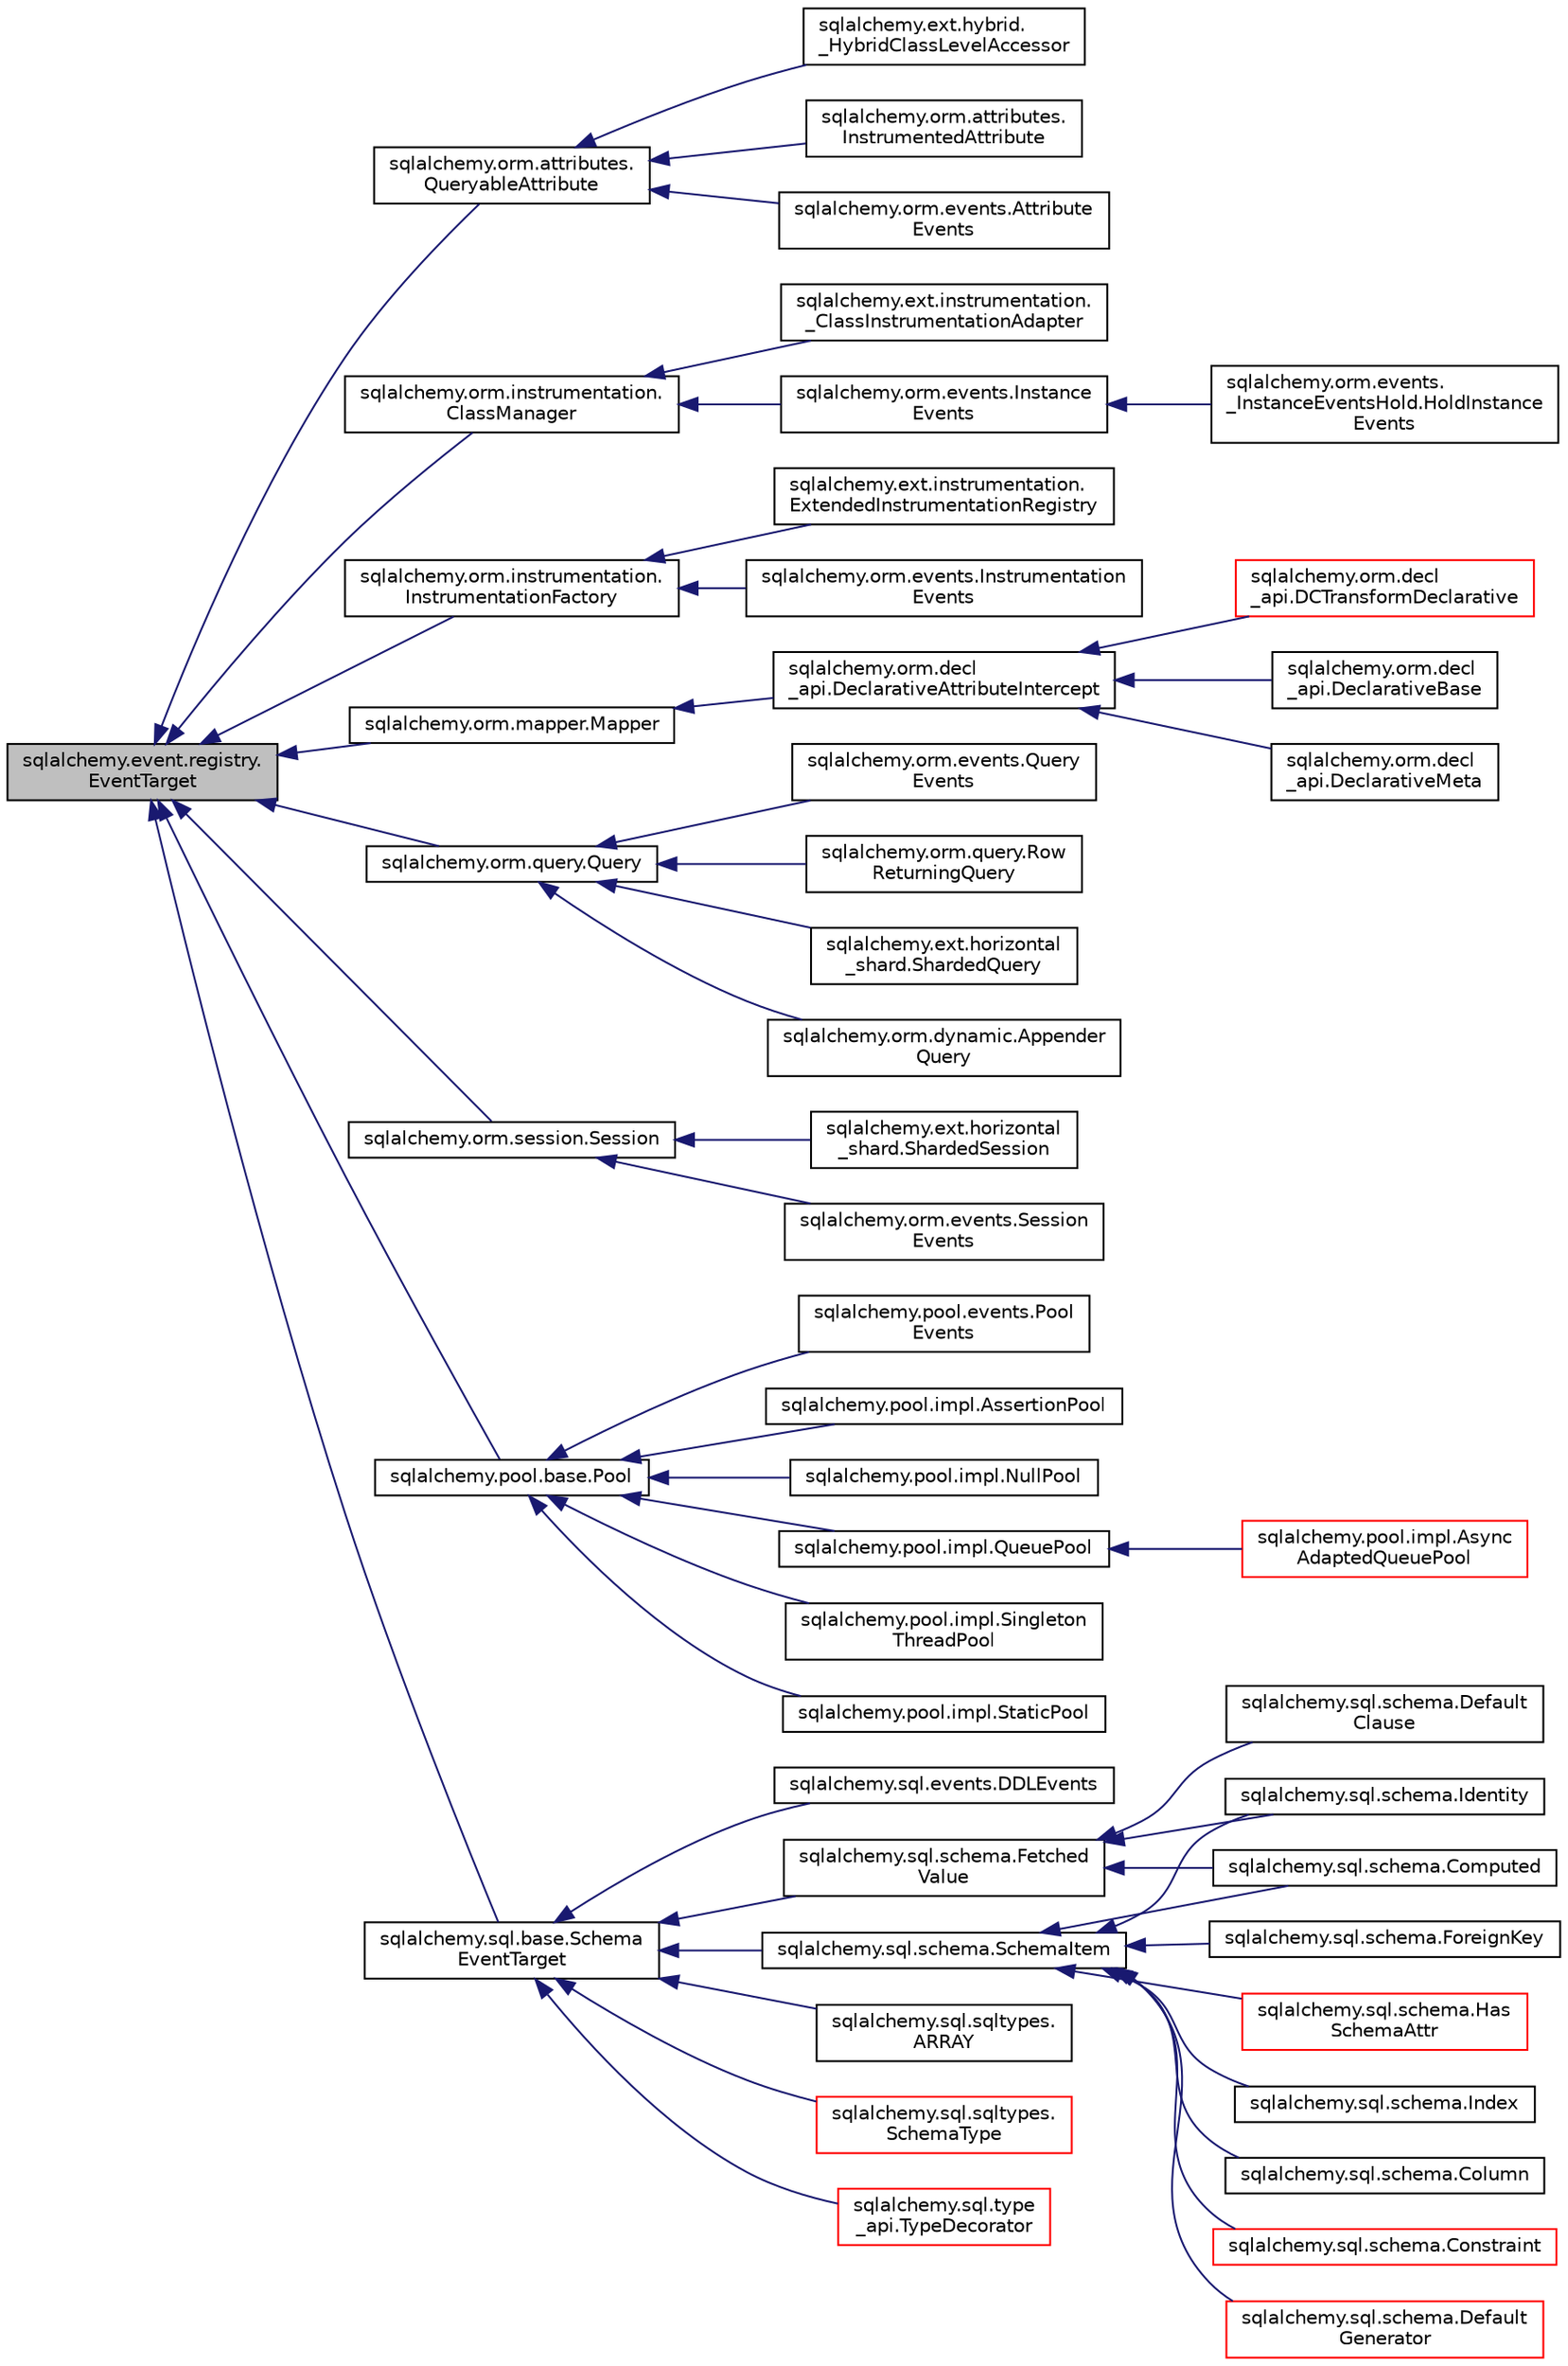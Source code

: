 digraph "sqlalchemy.event.registry.EventTarget"
{
 // LATEX_PDF_SIZE
  edge [fontname="Helvetica",fontsize="10",labelfontname="Helvetica",labelfontsize="10"];
  node [fontname="Helvetica",fontsize="10",shape=record];
  rankdir="LR";
  Node1 [label="sqlalchemy.event.registry.\lEventTarget",height=0.2,width=0.4,color="black", fillcolor="grey75", style="filled", fontcolor="black",tooltip=" "];
  Node1 -> Node2 [dir="back",color="midnightblue",fontsize="10",style="solid",fontname="Helvetica"];
  Node2 [label="sqlalchemy.orm.attributes.\lQueryableAttribute",height=0.2,width=0.4,color="black", fillcolor="white", style="filled",URL="$classsqlalchemy_1_1orm_1_1attributes_1_1QueryableAttribute.html",tooltip=" "];
  Node2 -> Node3 [dir="back",color="midnightblue",fontsize="10",style="solid",fontname="Helvetica"];
  Node3 [label="sqlalchemy.ext.hybrid.\l_HybridClassLevelAccessor",height=0.2,width=0.4,color="black", fillcolor="white", style="filled",URL="$classsqlalchemy_1_1ext_1_1hybrid_1_1__HybridClassLevelAccessor.html",tooltip=" "];
  Node2 -> Node4 [dir="back",color="midnightblue",fontsize="10",style="solid",fontname="Helvetica"];
  Node4 [label="sqlalchemy.orm.attributes.\lInstrumentedAttribute",height=0.2,width=0.4,color="black", fillcolor="white", style="filled",URL="$classsqlalchemy_1_1orm_1_1attributes_1_1InstrumentedAttribute.html",tooltip=" "];
  Node2 -> Node5 [dir="back",color="midnightblue",fontsize="10",style="solid",fontname="Helvetica"];
  Node5 [label="sqlalchemy.orm.events.Attribute\lEvents",height=0.2,width=0.4,color="black", fillcolor="white", style="filled",URL="$classsqlalchemy_1_1orm_1_1events_1_1AttributeEvents.html",tooltip=" "];
  Node1 -> Node6 [dir="back",color="midnightblue",fontsize="10",style="solid",fontname="Helvetica"];
  Node6 [label="sqlalchemy.orm.instrumentation.\lClassManager",height=0.2,width=0.4,color="black", fillcolor="white", style="filled",URL="$classsqlalchemy_1_1orm_1_1instrumentation_1_1ClassManager.html",tooltip=" "];
  Node6 -> Node7 [dir="back",color="midnightblue",fontsize="10",style="solid",fontname="Helvetica"];
  Node7 [label="sqlalchemy.ext.instrumentation.\l_ClassInstrumentationAdapter",height=0.2,width=0.4,color="black", fillcolor="white", style="filled",URL="$classsqlalchemy_1_1ext_1_1instrumentation_1_1__ClassInstrumentationAdapter.html",tooltip=" "];
  Node6 -> Node8 [dir="back",color="midnightblue",fontsize="10",style="solid",fontname="Helvetica"];
  Node8 [label="sqlalchemy.orm.events.Instance\lEvents",height=0.2,width=0.4,color="black", fillcolor="white", style="filled",URL="$classsqlalchemy_1_1orm_1_1events_1_1InstanceEvents.html",tooltip=" "];
  Node8 -> Node9 [dir="back",color="midnightblue",fontsize="10",style="solid",fontname="Helvetica"];
  Node9 [label="sqlalchemy.orm.events.\l_InstanceEventsHold.HoldInstance\lEvents",height=0.2,width=0.4,color="black", fillcolor="white", style="filled",URL="$classsqlalchemy_1_1orm_1_1events_1_1__InstanceEventsHold_1_1HoldInstanceEvents.html",tooltip=" "];
  Node1 -> Node10 [dir="back",color="midnightblue",fontsize="10",style="solid",fontname="Helvetica"];
  Node10 [label="sqlalchemy.orm.instrumentation.\lInstrumentationFactory",height=0.2,width=0.4,color="black", fillcolor="white", style="filled",URL="$classsqlalchemy_1_1orm_1_1instrumentation_1_1InstrumentationFactory.html",tooltip=" "];
  Node10 -> Node11 [dir="back",color="midnightblue",fontsize="10",style="solid",fontname="Helvetica"];
  Node11 [label="sqlalchemy.ext.instrumentation.\lExtendedInstrumentationRegistry",height=0.2,width=0.4,color="black", fillcolor="white", style="filled",URL="$classsqlalchemy_1_1ext_1_1instrumentation_1_1ExtendedInstrumentationRegistry.html",tooltip=" "];
  Node10 -> Node12 [dir="back",color="midnightblue",fontsize="10",style="solid",fontname="Helvetica"];
  Node12 [label="sqlalchemy.orm.events.Instrumentation\lEvents",height=0.2,width=0.4,color="black", fillcolor="white", style="filled",URL="$classsqlalchemy_1_1orm_1_1events_1_1InstrumentationEvents.html",tooltip=" "];
  Node1 -> Node13 [dir="back",color="midnightblue",fontsize="10",style="solid",fontname="Helvetica"];
  Node13 [label="sqlalchemy.orm.mapper.Mapper",height=0.2,width=0.4,color="black", fillcolor="white", style="filled",URL="$classsqlalchemy_1_1orm_1_1mapper_1_1Mapper.html",tooltip=" "];
  Node13 -> Node14 [dir="back",color="midnightblue",fontsize="10",style="solid",fontname="Helvetica"];
  Node14 [label="sqlalchemy.orm.decl\l_api.DeclarativeAttributeIntercept",height=0.2,width=0.4,color="black", fillcolor="white", style="filled",URL="$classsqlalchemy_1_1orm_1_1decl__api_1_1DeclarativeAttributeIntercept.html",tooltip=" "];
  Node14 -> Node15 [dir="back",color="midnightblue",fontsize="10",style="solid",fontname="Helvetica"];
  Node15 [label="sqlalchemy.orm.decl\l_api.DCTransformDeclarative",height=0.2,width=0.4,color="red", fillcolor="white", style="filled",URL="$classsqlalchemy_1_1orm_1_1decl__api_1_1DCTransformDeclarative.html",tooltip=" "];
  Node14 -> Node17 [dir="back",color="midnightblue",fontsize="10",style="solid",fontname="Helvetica"];
  Node17 [label="sqlalchemy.orm.decl\l_api.DeclarativeBase",height=0.2,width=0.4,color="black", fillcolor="white", style="filled",URL="$classsqlalchemy_1_1orm_1_1decl__api_1_1DeclarativeBase.html",tooltip=" "];
  Node14 -> Node18 [dir="back",color="midnightblue",fontsize="10",style="solid",fontname="Helvetica"];
  Node18 [label="sqlalchemy.orm.decl\l_api.DeclarativeMeta",height=0.2,width=0.4,color="black", fillcolor="white", style="filled",URL="$classsqlalchemy_1_1orm_1_1decl__api_1_1DeclarativeMeta.html",tooltip=" "];
  Node1 -> Node19 [dir="back",color="midnightblue",fontsize="10",style="solid",fontname="Helvetica"];
  Node19 [label="sqlalchemy.orm.query.Query",height=0.2,width=0.4,color="black", fillcolor="white", style="filled",URL="$classsqlalchemy_1_1orm_1_1query_1_1Query.html",tooltip=" "];
  Node19 -> Node20 [dir="back",color="midnightblue",fontsize="10",style="solid",fontname="Helvetica"];
  Node20 [label="sqlalchemy.ext.horizontal\l_shard.ShardedQuery",height=0.2,width=0.4,color="black", fillcolor="white", style="filled",URL="$classsqlalchemy_1_1ext_1_1horizontal__shard_1_1ShardedQuery.html",tooltip=" "];
  Node19 -> Node21 [dir="back",color="midnightblue",fontsize="10",style="solid",fontname="Helvetica"];
  Node21 [label="sqlalchemy.orm.dynamic.Appender\lQuery",height=0.2,width=0.4,color="black", fillcolor="white", style="filled",URL="$classsqlalchemy_1_1orm_1_1dynamic_1_1AppenderQuery.html",tooltip=" "];
  Node19 -> Node22 [dir="back",color="midnightblue",fontsize="10",style="solid",fontname="Helvetica"];
  Node22 [label="sqlalchemy.orm.events.Query\lEvents",height=0.2,width=0.4,color="black", fillcolor="white", style="filled",URL="$classsqlalchemy_1_1orm_1_1events_1_1QueryEvents.html",tooltip=" "];
  Node19 -> Node23 [dir="back",color="midnightblue",fontsize="10",style="solid",fontname="Helvetica"];
  Node23 [label="sqlalchemy.orm.query.Row\lReturningQuery",height=0.2,width=0.4,color="black", fillcolor="white", style="filled",URL="$classsqlalchemy_1_1orm_1_1query_1_1RowReturningQuery.html",tooltip=" "];
  Node1 -> Node24 [dir="back",color="midnightblue",fontsize="10",style="solid",fontname="Helvetica"];
  Node24 [label="sqlalchemy.orm.session.Session",height=0.2,width=0.4,color="black", fillcolor="white", style="filled",URL="$classsqlalchemy_1_1orm_1_1session_1_1Session.html",tooltip=" "];
  Node24 -> Node25 [dir="back",color="midnightblue",fontsize="10",style="solid",fontname="Helvetica"];
  Node25 [label="sqlalchemy.ext.horizontal\l_shard.ShardedSession",height=0.2,width=0.4,color="black", fillcolor="white", style="filled",URL="$classsqlalchemy_1_1ext_1_1horizontal__shard_1_1ShardedSession.html",tooltip=" "];
  Node24 -> Node26 [dir="back",color="midnightblue",fontsize="10",style="solid",fontname="Helvetica"];
  Node26 [label="sqlalchemy.orm.events.Session\lEvents",height=0.2,width=0.4,color="black", fillcolor="white", style="filled",URL="$classsqlalchemy_1_1orm_1_1events_1_1SessionEvents.html",tooltip=" "];
  Node1 -> Node27 [dir="back",color="midnightblue",fontsize="10",style="solid",fontname="Helvetica"];
  Node27 [label="sqlalchemy.pool.base.Pool",height=0.2,width=0.4,color="black", fillcolor="white", style="filled",URL="$classsqlalchemy_1_1pool_1_1base_1_1Pool.html",tooltip=" "];
  Node27 -> Node28 [dir="back",color="midnightblue",fontsize="10",style="solid",fontname="Helvetica"];
  Node28 [label="sqlalchemy.pool.events.Pool\lEvents",height=0.2,width=0.4,color="black", fillcolor="white", style="filled",URL="$classsqlalchemy_1_1pool_1_1events_1_1PoolEvents.html",tooltip=" "];
  Node27 -> Node29 [dir="back",color="midnightblue",fontsize="10",style="solid",fontname="Helvetica"];
  Node29 [label="sqlalchemy.pool.impl.AssertionPool",height=0.2,width=0.4,color="black", fillcolor="white", style="filled",URL="$classsqlalchemy_1_1pool_1_1impl_1_1AssertionPool.html",tooltip=" "];
  Node27 -> Node30 [dir="back",color="midnightblue",fontsize="10",style="solid",fontname="Helvetica"];
  Node30 [label="sqlalchemy.pool.impl.NullPool",height=0.2,width=0.4,color="black", fillcolor="white", style="filled",URL="$classsqlalchemy_1_1pool_1_1impl_1_1NullPool.html",tooltip=" "];
  Node27 -> Node31 [dir="back",color="midnightblue",fontsize="10",style="solid",fontname="Helvetica"];
  Node31 [label="sqlalchemy.pool.impl.QueuePool",height=0.2,width=0.4,color="black", fillcolor="white", style="filled",URL="$classsqlalchemy_1_1pool_1_1impl_1_1QueuePool.html",tooltip=" "];
  Node31 -> Node32 [dir="back",color="midnightblue",fontsize="10",style="solid",fontname="Helvetica"];
  Node32 [label="sqlalchemy.pool.impl.Async\lAdaptedQueuePool",height=0.2,width=0.4,color="red", fillcolor="white", style="filled",URL="$classsqlalchemy_1_1pool_1_1impl_1_1AsyncAdaptedQueuePool.html",tooltip=" "];
  Node27 -> Node34 [dir="back",color="midnightblue",fontsize="10",style="solid",fontname="Helvetica"];
  Node34 [label="sqlalchemy.pool.impl.Singleton\lThreadPool",height=0.2,width=0.4,color="black", fillcolor="white", style="filled",URL="$classsqlalchemy_1_1pool_1_1impl_1_1SingletonThreadPool.html",tooltip=" "];
  Node27 -> Node35 [dir="back",color="midnightblue",fontsize="10",style="solid",fontname="Helvetica"];
  Node35 [label="sqlalchemy.pool.impl.StaticPool",height=0.2,width=0.4,color="black", fillcolor="white", style="filled",URL="$classsqlalchemy_1_1pool_1_1impl_1_1StaticPool.html",tooltip=" "];
  Node1 -> Node36 [dir="back",color="midnightblue",fontsize="10",style="solid",fontname="Helvetica"];
  Node36 [label="sqlalchemy.sql.base.Schema\lEventTarget",height=0.2,width=0.4,color="black", fillcolor="white", style="filled",URL="$classsqlalchemy_1_1sql_1_1base_1_1SchemaEventTarget.html",tooltip=" "];
  Node36 -> Node37 [dir="back",color="midnightblue",fontsize="10",style="solid",fontname="Helvetica"];
  Node37 [label="sqlalchemy.sql.events.DDLEvents",height=0.2,width=0.4,color="black", fillcolor="white", style="filled",URL="$classsqlalchemy_1_1sql_1_1events_1_1DDLEvents.html",tooltip=" "];
  Node36 -> Node38 [dir="back",color="midnightblue",fontsize="10",style="solid",fontname="Helvetica"];
  Node38 [label="sqlalchemy.sql.schema.Fetched\lValue",height=0.2,width=0.4,color="black", fillcolor="white", style="filled",URL="$classsqlalchemy_1_1sql_1_1schema_1_1FetchedValue.html",tooltip=" "];
  Node38 -> Node39 [dir="back",color="midnightblue",fontsize="10",style="solid",fontname="Helvetica"];
  Node39 [label="sqlalchemy.sql.schema.Computed",height=0.2,width=0.4,color="black", fillcolor="white", style="filled",URL="$classsqlalchemy_1_1sql_1_1schema_1_1Computed.html",tooltip=" "];
  Node38 -> Node40 [dir="back",color="midnightblue",fontsize="10",style="solid",fontname="Helvetica"];
  Node40 [label="sqlalchemy.sql.schema.Default\lClause",height=0.2,width=0.4,color="black", fillcolor="white", style="filled",URL="$classsqlalchemy_1_1sql_1_1schema_1_1DefaultClause.html",tooltip=" "];
  Node38 -> Node41 [dir="back",color="midnightblue",fontsize="10",style="solid",fontname="Helvetica"];
  Node41 [label="sqlalchemy.sql.schema.Identity",height=0.2,width=0.4,color="black", fillcolor="white", style="filled",URL="$classsqlalchemy_1_1sql_1_1schema_1_1Identity.html",tooltip=" "];
  Node36 -> Node42 [dir="back",color="midnightblue",fontsize="10",style="solid",fontname="Helvetica"];
  Node42 [label="sqlalchemy.sql.schema.SchemaItem",height=0.2,width=0.4,color="black", fillcolor="white", style="filled",URL="$classsqlalchemy_1_1sql_1_1schema_1_1SchemaItem.html",tooltip=" "];
  Node42 -> Node43 [dir="back",color="midnightblue",fontsize="10",style="solid",fontname="Helvetica"];
  Node43 [label="sqlalchemy.sql.schema.Column",height=0.2,width=0.4,color="black", fillcolor="white", style="filled",URL="$classsqlalchemy_1_1sql_1_1schema_1_1Column.html",tooltip=" "];
  Node42 -> Node39 [dir="back",color="midnightblue",fontsize="10",style="solid",fontname="Helvetica"];
  Node42 -> Node44 [dir="back",color="midnightblue",fontsize="10",style="solid",fontname="Helvetica"];
  Node44 [label="sqlalchemy.sql.schema.Constraint",height=0.2,width=0.4,color="red", fillcolor="white", style="filled",URL="$classsqlalchemy_1_1sql_1_1schema_1_1Constraint.html",tooltip=" "];
  Node42 -> Node51 [dir="back",color="midnightblue",fontsize="10",style="solid",fontname="Helvetica"];
  Node51 [label="sqlalchemy.sql.schema.Default\lGenerator",height=0.2,width=0.4,color="red", fillcolor="white", style="filled",URL="$classsqlalchemy_1_1sql_1_1schema_1_1DefaultGenerator.html",tooltip=" "];
  Node42 -> Node58 [dir="back",color="midnightblue",fontsize="10",style="solid",fontname="Helvetica"];
  Node58 [label="sqlalchemy.sql.schema.ForeignKey",height=0.2,width=0.4,color="black", fillcolor="white", style="filled",URL="$classsqlalchemy_1_1sql_1_1schema_1_1ForeignKey.html",tooltip=" "];
  Node42 -> Node59 [dir="back",color="midnightblue",fontsize="10",style="solid",fontname="Helvetica"];
  Node59 [label="sqlalchemy.sql.schema.Has\lSchemaAttr",height=0.2,width=0.4,color="red", fillcolor="white", style="filled",URL="$classsqlalchemy_1_1sql_1_1schema_1_1HasSchemaAttr.html",tooltip=" "];
  Node42 -> Node41 [dir="back",color="midnightblue",fontsize="10",style="solid",fontname="Helvetica"];
  Node42 -> Node62 [dir="back",color="midnightblue",fontsize="10",style="solid",fontname="Helvetica"];
  Node62 [label="sqlalchemy.sql.schema.Index",height=0.2,width=0.4,color="black", fillcolor="white", style="filled",URL="$classsqlalchemy_1_1sql_1_1schema_1_1Index.html",tooltip=" "];
  Node36 -> Node63 [dir="back",color="midnightblue",fontsize="10",style="solid",fontname="Helvetica"];
  Node63 [label="sqlalchemy.sql.sqltypes.\lARRAY",height=0.2,width=0.4,color="black", fillcolor="white", style="filled",URL="$classsqlalchemy_1_1sql_1_1sqltypes_1_1ARRAY.html",tooltip=" "];
  Node36 -> Node64 [dir="back",color="midnightblue",fontsize="10",style="solid",fontname="Helvetica"];
  Node64 [label="sqlalchemy.sql.sqltypes.\lSchemaType",height=0.2,width=0.4,color="red", fillcolor="white", style="filled",URL="$classsqlalchemy_1_1sql_1_1sqltypes_1_1SchemaType.html",tooltip=" "];
  Node36 -> Node69 [dir="back",color="midnightblue",fontsize="10",style="solid",fontname="Helvetica"];
  Node69 [label="sqlalchemy.sql.type\l_api.TypeDecorator",height=0.2,width=0.4,color="red", fillcolor="white", style="filled",URL="$classsqlalchemy_1_1sql_1_1type__api_1_1TypeDecorator.html",tooltip=" "];
}
